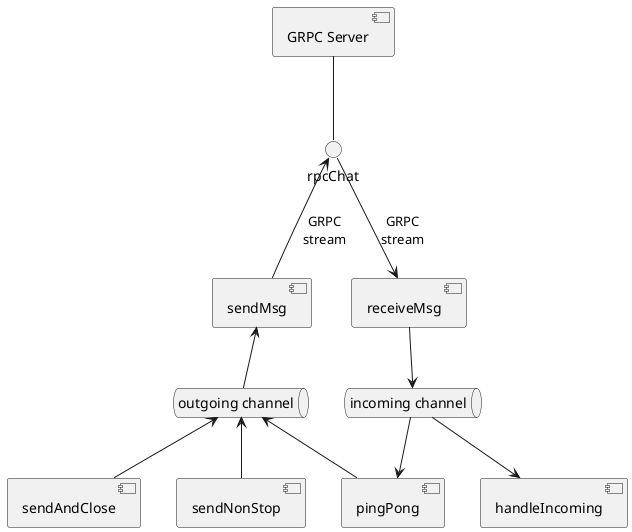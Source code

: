 @startuml "RPC Client"
skinparam componentStyle uml2

component "GRPC Server" as server
component sendMsg
component receiveMsg
() rpcChat

server -- rpcChat
rpcChat <-- sendMsg : GRPC\nstream
rpcChat --> receiveMsg : GRPC\nstream


queue "incoming channel" as incoming
queue "outgoing channel" as outgoing
sendMsg <-- outgoing
receiveMsg --> incoming


component handleIncoming
component sendAndClose
component sendNonStop
[pingPong]

incoming --> handleIncoming
outgoing <-- sendAndClose
outgoing <-- sendNonStop

outgoing <-- pingPong 
incoming --> pingPong 

@enduml